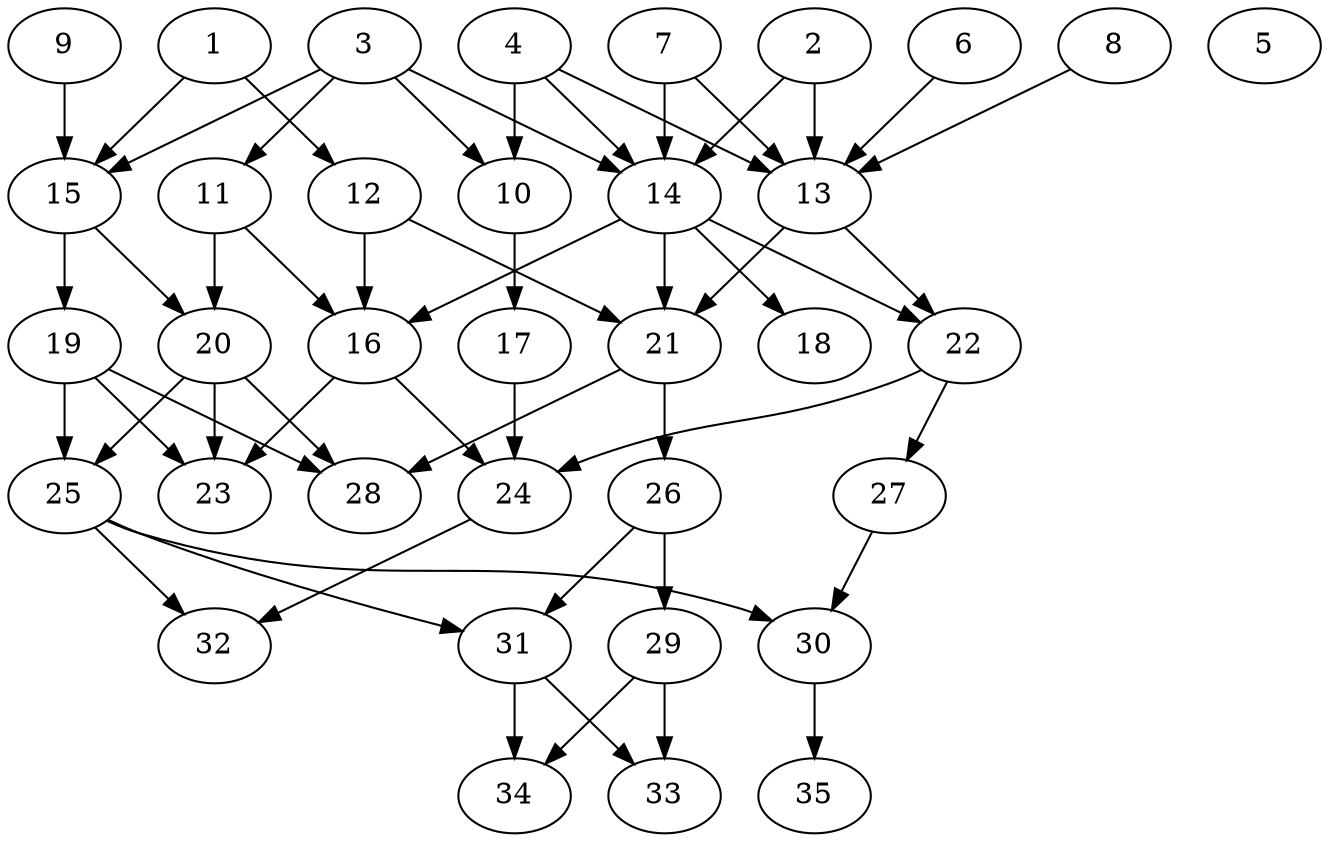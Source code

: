 // DAG (tier=2-normal, mode=compute, n=35, ccr=0.356, fat=0.590, density=0.507, regular=0.470, jump=0.195, mindata=524288, maxdata=8388608)
// DAG automatically generated by daggen at Sun Aug 24 16:33:33 2025
// /home/ermia/Project/Environments/daggen/bin/daggen --dot --ccr 0.356 --fat 0.590 --regular 0.470 --density 0.507 --jump 0.195 --mindata 524288 --maxdata 8388608 -n 35 
digraph G {
  1 [size="499088364828831808", alpha="0.18", expect_size="249544182414415904"]
  1 -> 12 [size ="288258105802752"]
  1 -> 15 [size ="288258105802752"]
  2 [size="128580859471211790336", alpha="0.07", expect_size="64290429735605895168"]
  2 -> 13 [size ="203801575292928"]
  2 -> 14 [size ="203801575292928"]
  3 [size="684534665986314240", alpha="0.10", expect_size="342267332993157120"]
  3 -> 10 [size ="246336179929088"]
  3 -> 11 [size ="246336179929088"]
  3 -> 14 [size ="246336179929088"]
  3 -> 15 [size ="246336179929088"]
  4 [size="523325676224920640", alpha="0.11", expect_size="261662838112460320"]
  4 -> 10 [size ="479439146188800"]
  4 -> 13 [size ="479439146188800"]
  4 -> 14 [size ="479439146188800"]
  5 [size="13600418528218268", alpha="0.09", expect_size="6800209264109134"]
  6 [size="28788565195114938368", alpha="0.01", expect_size="14394282597557469184"]
  6 -> 13 [size ="75145561505792"]
  7 [size="514135778161423296", alpha="0.05", expect_size="257067889080711648"]
  7 -> 13 [size ="410337450917888"]
  7 -> 14 [size ="410337450917888"]
  8 [size="7870101826156334", alpha="0.07", expect_size="3935050913078167"]
  8 -> 13 [size ="269874806915072"]
  9 [size="25278804327638816", alpha="0.10", expect_size="12639402163819408"]
  9 -> 15 [size ="483124437843968"]
  10 [size="7006811312906719", alpha="0.02", expect_size="3503405656453359"]
  10 -> 17 [size ="125635343155200"]
  11 [size="7971862553954250", alpha="0.15", expect_size="3985931276977125"]
  11 -> 16 [size ="386863147778048"]
  11 -> 20 [size ="386863147778048"]
  12 [size="370475034051544512", alpha="0.06", expect_size="185237517025772256"]
  12 -> 16 [size ="163438571552768"]
  12 -> 21 [size ="163438571552768"]
  13 [size="17081021451206656000", alpha="0.12", expect_size="8540510725603328000"]
  13 -> 21 [size ="53059833036800"]
  13 -> 22 [size ="53059833036800"]
  14 [size="38694189105942496", alpha="0.00", expect_size="19347094552971248"]
  14 -> 16 [size ="29365505097728"]
  14 -> 18 [size ="29365505097728"]
  14 -> 21 [size ="29365505097728"]
  14 -> 22 [size ="29365505097728"]
  15 [size="21247808384127264", alpha="0.09", expect_size="10623904192063632"]
  15 -> 19 [size ="345748222771200"]
  15 -> 20 [size ="345748222771200"]
  16 [size="30916570058326016000", alpha="0.05", expect_size="15458285029163008000"]
  16 -> 23 [size ="78804470988800"]
  16 -> 24 [size ="78804470988800"]
  17 [size="284773706588922144", alpha="0.07", expect_size="142386853294461072"]
  17 -> 24 [size ="460229644910592"]
  18 [size="513870048136215396352", alpha="0.15", expect_size="256935024068107698176"]
  19 [size="1163084233769154304", alpha="0.07", expect_size="581542116884577152"]
  19 -> 23 [size ="400192377454592"]
  19 -> 25 [size ="400192377454592"]
  19 -> 28 [size ="400192377454592"]
  20 [size="284919408171285479424", alpha="0.01", expect_size="142459704085642739712"]
  20 -> 23 [size ="346394783121408"]
  20 -> 25 [size ="346394783121408"]
  20 -> 28 [size ="346394783121408"]
  21 [size="169922470733986922496", alpha="0.16", expect_size="84961235366993461248"]
  21 -> 26 [size ="245427861454848"]
  21 -> 28 [size ="245427861454848"]
  22 [size="355964278110488100864", alpha="0.12", expect_size="177982139055244050432"]
  22 -> 24 [size ="401816344854528"]
  22 -> 27 [size ="401816344854528"]
  23 [size="483376878960160", alpha="0.10", expect_size="241688439480080"]
  24 [size="2533459214727949", alpha="0.03", expect_size="1266729607363974"]
  24 -> 32 [size ="45345669120000"]
  25 [size="19224576185355392", alpha="0.18", expect_size="9612288092677696"]
  25 -> 30 [size ="515084824608768"]
  25 -> 31 [size ="515084824608768"]
  25 -> 32 [size ="515084824608768"]
  26 [size="45639123730493048", alpha="0.19", expect_size="22819561865246524"]
  26 -> 29 [size ="19355546943488"]
  26 -> 31 [size ="19355546943488"]
  27 [size="410196255979008425984", alpha="0.13", expect_size="205098127989504212992"]
  27 -> 30 [size ="441656318885888"]
  28 [size="517623793796727701504", alpha="0.12", expect_size="258811896898363850752"]
  29 [size="2446793665572914", alpha="0.04", expect_size="1223396832786457"]
  29 -> 33 [size ="99903296503808"]
  29 -> 34 [size ="99903296503808"]
  30 [size="101409571761958158336", alpha="0.14", expect_size="50704785880979079168"]
  30 -> 35 [size ="173970636668928"]
  31 [size="5382917587787672", alpha="0.12", expect_size="2691458793893836"]
  31 -> 33 [size ="95268582195200"]
  31 -> 34 [size ="95268582195200"]
  32 [size="237539160567796727808", alpha="0.13", expect_size="118769580283898363904"]
  33 [size="3471371856860244", alpha="0.13", expect_size="1735685928430122"]
  34 [size="1940178710632071168", alpha="0.19", expect_size="970089355316035584"]
  35 [size="328045423453395712", alpha="0.08", expect_size="164022711726697856"]
}